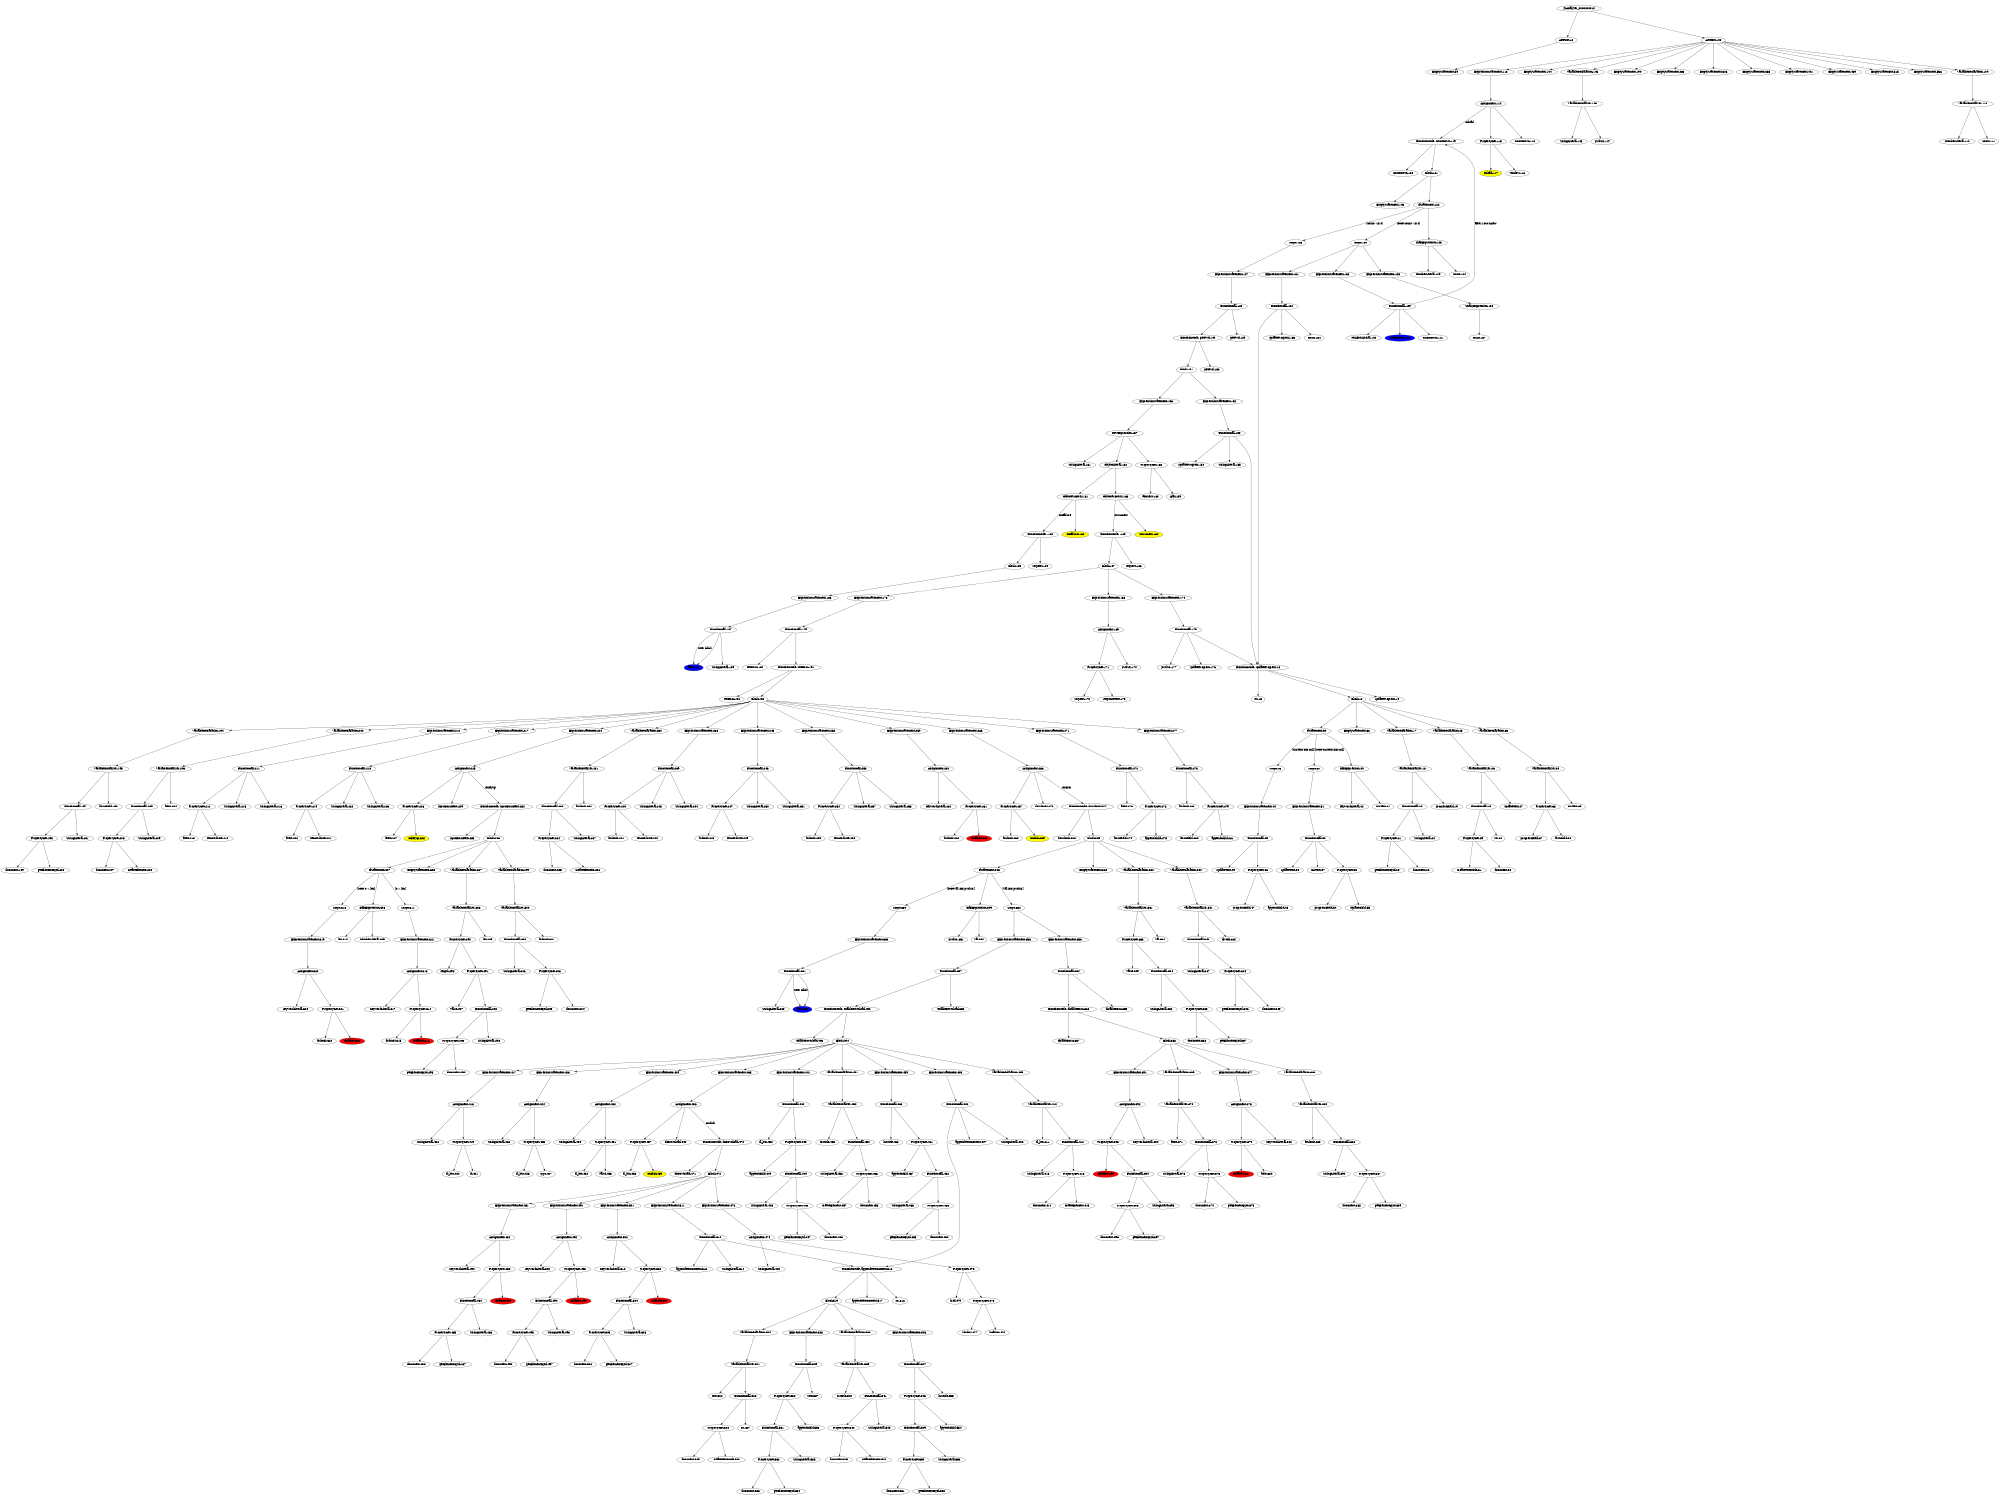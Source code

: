 digraph CallGraph {
size="15.0,10.0";
ratio="0.75";
JSAnalyzer_0000000010;
JSAnalyzer_0000000012[label="AstRoot:12"];
JSAnalyzer_0000000013[label="FunctionNode: updateProgress:13"];
JSAnalyzer_0000000014[label="updateProgress:14"];
JSAnalyzer_0000000015[label="str:15"];
JSAnalyzer_0000000016[label="Block:16"];
JSAnalyzer_0000000017[label="VariableDeclaration:17"];
JSAnalyzer_0000000018[label="VariableInitializer:18"];
JSAnalyzer_0000000019[label="progressField:19"];
JSAnalyzer_0000000020[label="FunctionCall:20"];
JSAnalyzer_0000000021[label="PropertyGet:21"];
JSAnalyzer_0000000022[label="document:22"];
JSAnalyzer_0000000023[label="getElementById:23"];
JSAnalyzer_0000000024[label="StringLiteral:24"];
JSAnalyzer_0000000025[label="VariableDeclaration:25"];
JSAnalyzer_0000000026[label="VariableInitializer:26"];
JSAnalyzer_0000000027[label="updateText:27"];
JSAnalyzer_0000000028[label="FunctionCall:28"];
JSAnalyzer_0000000029[label="PropertyGet:29"];
JSAnalyzer_0000000030[label="document:30"];
JSAnalyzer_0000000031[label="createTextNode:31"];
JSAnalyzer_0000000032[label="str:32"];
JSAnalyzer_0000000033[label="VariableDeclaration:33"];
JSAnalyzer_0000000034[label="VariableInitializer:34"];
JSAnalyzer_0000000035[label="curText:35"];
JSAnalyzer_0000000036[label="PropertyGet:36"];
JSAnalyzer_0000000037[label="progressField:37"];
JSAnalyzer_0000000038[label="firstChild:38"];
JSAnalyzer_0000000039[label="IfStatement:39"];
JSAnalyzer_0000000040[label="InfixExpression:40"];
JSAnalyzer_0000000041[label="curText:41"];
JSAnalyzer_0000000042[label="KeywordLiteral:42"];
JSAnalyzer_0000000043[label="Scope:43"];
JSAnalyzer_0000000044[label="ExpressionStatement:44"];
JSAnalyzer_0000000045[label="FunctionCall:45"];
JSAnalyzer_0000000046[label="PropertyGet:46"];
JSAnalyzer_0000000047[label="progressField:47"];
JSAnalyzer_0000000048[label="appendChild:48"];
JSAnalyzer_0000000049[label="updateText:49"];
JSAnalyzer_0000000050[label="Scope:50"];
JSAnalyzer_0000000051[label="ExpressionStatement:51"];
JSAnalyzer_0000000052[label="FunctionCall:52"];
JSAnalyzer_0000000053[label="PropertyGet:53"];
JSAnalyzer_0000000054[label="progressField:54"];
JSAnalyzer_0000000055[label="replaceChild:55"];
JSAnalyzer_0000000056[label="updateText:56"];
JSAnalyzer_0000000057[label="curText:57"];
JSAnalyzer_0000000058[label="EmptyStatement:58"];
JSAnalyzer_0000000059[label="EmptyStatement:59"];
JSAnalyzer_0000000108[label="AstRoot:108"];
JSAnalyzer_0000000109[label="VariableDeclaration:109"];
JSAnalyzer_0000000110[label="VariableInitializer:110"];
JSAnalyzer_0000000111[label="count:111"];
JSAnalyzer_0000000112[label="NumberLiteral:112"];
JSAnalyzer_0000000113[label="ExpressionStatement:113"];
JSAnalyzer_0000000114[label="Assignment:114"];
JSAnalyzer_0000000115[label="PropertyGet:115"];
JSAnalyzer_0000000116[label="window:116"];
JSAnalyzer_0000000117[label="onload:117", style="filled", fillcolor="yellow"];
JSAnalyzer_0000000118[label="countDown:118"];
JSAnalyzer_0000000119[label="FunctionNode: countDown:119"];
JSAnalyzer_0000000120[label="countDown:120"];
JSAnalyzer_0000000121[label="Block:121"];
JSAnalyzer_0000000122[label="IfStatement:122"];
JSAnalyzer_0000000123[label="InfixExpression:123"];
JSAnalyzer_0000000124[label="count:124"];
JSAnalyzer_0000000125[label="NumberLiteral:125"];
JSAnalyzer_0000000126[label="Scope:126"];
JSAnalyzer_0000000127[label="ExpressionStatement:127"];
JSAnalyzer_0000000128[label="FunctionCall:128"];
JSAnalyzer_0000000129[label="getPwd:129"];
JSAnalyzer_0000000130[label="Scope:130"];
JSAnalyzer_0000000131[label="ExpressionStatement:131"];
JSAnalyzer_0000000132[label="FunctionCall:132"];
JSAnalyzer_0000000133[label="updateProgress:133"];
JSAnalyzer_0000000134[label="count:134"];
JSAnalyzer_0000000135[label="ExpressionStatement:135"];
JSAnalyzer_0000000136[label="UnaryExpression:136"];
JSAnalyzer_0000000137[label="count:137"];
JSAnalyzer_0000000138[label="ExpressionStatement:138"];
JSAnalyzer_0000000139[label="FunctionCall:139"];
JSAnalyzer_0000000140[label="setTimeout:140", style="filled", fillcolor="blue"];
JSAnalyzer_0000000141[label="countDown:141"];
JSAnalyzer_0000000142[label="NumberLiteral:142"];
JSAnalyzer_0000000143[label="EmptyStatement:143"];
JSAnalyzer_0000000144[label="EmptyStatement:144"];
JSAnalyzer_0000000145[label="VariableDeclaration:145"];
JSAnalyzer_0000000146[label="VariableInitializer:146"];
JSAnalyzer_0000000147[label="pwdStr:147"];
JSAnalyzer_0000000148[label="StringLiteral:148"];
JSAnalyzer_0000000149[label="FunctionNode: getPwd:149"];
JSAnalyzer_0000000150[label="getPwd:150"];
JSAnalyzer_0000000151[label="Block:151"];
JSAnalyzer_0000000152[label="ExpressionStatement:152"];
JSAnalyzer_0000000153[label="FunctionCall:153"];
JSAnalyzer_0000000154[label="updateProgress:154"];
JSAnalyzer_0000000155[label="StringLiteral:155"];
JSAnalyzer_0000000156[label="ExpressionStatement:156"];
JSAnalyzer_0000000157[label="NewExpression:157"];
JSAnalyzer_0000000158[label="PropertyGet:158"];
JSAnalyzer_0000000159[label="Ajax:159"];
JSAnalyzer_0000000160[label="Request:160"];
JSAnalyzer_0000000161[label="StringLiteral:161"];
JSAnalyzer_0000000162[label="ObjectLiteral:162"];
JSAnalyzer_0000000163[label="ObjectProperty:163"];
JSAnalyzer_0000000164[label="onSuccess:164", style="filled", fillcolor="yellow"];
JSAnalyzer_0000000165[label="FunctionNode: :165"];
JSAnalyzer_0000000166[label="request:166"];
JSAnalyzer_0000000167[label="Block:167"];
JSAnalyzer_0000000168[label="ExpressionStatement:168"];
JSAnalyzer_0000000169[label="Assignment:169"];
JSAnalyzer_0000000170[label="pwdStr:170"];
JSAnalyzer_0000000171[label="PropertyGet:171"];
JSAnalyzer_0000000172[label="request:172"];
JSAnalyzer_0000000173[label="responseText:173"];
JSAnalyzer_0000000174[label="ExpressionStatement:174"];
JSAnalyzer_0000000175[label="FunctionCall:175"];
JSAnalyzer_0000000176[label="updateProgress:176"];
JSAnalyzer_0000000177[label="pwdStr:177"];
JSAnalyzer_0000000178[label="ExpressionStatement:178"];
JSAnalyzer_0000000179[label="FunctionCall:179"];
JSAnalyzer_0000000180[label="setForm:180"];
JSAnalyzer_0000000181[label="ObjectProperty:181"];
JSAnalyzer_0000000182[label="onFailure:182", style="filled", fillcolor="yellow"];
JSAnalyzer_0000000183[label="FunctionNode: :183"];
JSAnalyzer_0000000184[label="request:184"];
JSAnalyzer_0000000185[label="Block:185"];
JSAnalyzer_0000000186[label="ExpressionStatement:186"];
JSAnalyzer_0000000187[label="FunctionCall:187"];
JSAnalyzer_0000000188[label="alert:188", style="filled", fillcolor="blue"];
JSAnalyzer_0000000189[label="StringLiteral:189"];
JSAnalyzer_0000000190[label="EmptyStatement:190"];
JSAnalyzer_0000000191[label="FunctionNode: setForm:191"];
JSAnalyzer_0000000192[label="setForm:192"];
JSAnalyzer_0000000193[label="Block:193"];
JSAnalyzer_0000000194[label="VariableDeclaration:194"];
JSAnalyzer_0000000195[label="VariableInitializer:195"];
JSAnalyzer_0000000196[label="formField:196"];
JSAnalyzer_0000000197[label="FunctionCall:197"];
JSAnalyzer_0000000198[label="PropertyGet:198"];
JSAnalyzer_0000000199[label="document:199"];
JSAnalyzer_0000000200[label="getElementById:200"];
JSAnalyzer_0000000201[label="StringLiteral:201"];
JSAnalyzer_0000000202[label="VariableDeclaration:202"];
JSAnalyzer_0000000203[label="VariableInitializer:203"];
JSAnalyzer_0000000204[label="ftext:204"];
JSAnalyzer_0000000205[label="FunctionCall:205"];
JSAnalyzer_0000000206[label="PropertyGet:206"];
JSAnalyzer_0000000207[label="document:207"];
JSAnalyzer_0000000208[label="createElement:208"];
JSAnalyzer_0000000209[label="StringLiteral:209"];
JSAnalyzer_0000000210[label="ExpressionStatement:210"];
JSAnalyzer_0000000211[label="FunctionCall:211"];
JSAnalyzer_0000000212[label="PropertyGet:212"];
JSAnalyzer_0000000213[label="ftext:213"];
JSAnalyzer_0000000214[label="setAttribute:214"];
JSAnalyzer_0000000215[label="StringLiteral:215"];
JSAnalyzer_0000000216[label="StringLiteral:216"];
JSAnalyzer_0000000217[label="ExpressionStatement:217"];
JSAnalyzer_0000000218[label="FunctionCall:218"];
JSAnalyzer_0000000219[label="PropertyGet:219"];
JSAnalyzer_0000000220[label="ftext:220"];
JSAnalyzer_0000000221[label="setAttribute:221"];
JSAnalyzer_0000000222[label="StringLiteral:222"];
JSAnalyzer_0000000223[label="StringLiteral:223"];
JSAnalyzer_0000000224[label="ExpressionStatement:224"];
JSAnalyzer_0000000225[label="Assignment:225"];
JSAnalyzer_0000000226[label="PropertyGet:226"];
JSAnalyzer_0000000227[label="ftext:227"];
JSAnalyzer_0000000228[label="onkeyup:228", style="filled", fillcolor="yellow"];
JSAnalyzer_0000000229[label="inputFormText:229"];
JSAnalyzer_0000000230[label="VariableDeclaration:230"];
JSAnalyzer_0000000231[label="VariableInitializer:231"];
JSAnalyzer_0000000232[label="fsubmit:232"];
JSAnalyzer_0000000233[label="FunctionCall:233"];
JSAnalyzer_0000000234[label="PropertyGet:234"];
JSAnalyzer_0000000235[label="document:235"];
JSAnalyzer_0000000236[label="createElement:236"];
JSAnalyzer_0000000237[label="StringLiteral:237"];
JSAnalyzer_0000000238[label="ExpressionStatement:238"];
JSAnalyzer_0000000239[label="FunctionCall:239"];
JSAnalyzer_0000000240[label="PropertyGet:240"];
JSAnalyzer_0000000241[label="fsubmit:241"];
JSAnalyzer_0000000242[label="setAttribute:242"];
JSAnalyzer_0000000243[label="StringLiteral:243"];
JSAnalyzer_0000000244[label="StringLiteral:244"];
JSAnalyzer_0000000245[label="ExpressionStatement:245"];
JSAnalyzer_0000000246[label="FunctionCall:246"];
JSAnalyzer_0000000247[label="PropertyGet:247"];
JSAnalyzer_0000000248[label="fsubmit:248"];
JSAnalyzer_0000000249[label="setAttribute:249"];
JSAnalyzer_0000000250[label="StringLiteral:250"];
JSAnalyzer_0000000251[label="StringLiteral:251"];
JSAnalyzer_0000000252[label="ExpressionStatement:252"];
JSAnalyzer_0000000253[label="FunctionCall:253"];
JSAnalyzer_0000000254[label="PropertyGet:254"];
JSAnalyzer_0000000255[label="fsubmit:255"];
JSAnalyzer_0000000256[label="setAttribute:256"];
JSAnalyzer_0000000257[label="StringLiteral:257"];
JSAnalyzer_0000000258[label="StringLiteral:258"];
JSAnalyzer_0000000259[label="ExpressionStatement:259"];
JSAnalyzer_0000000260[label="Assignment:260"];
JSAnalyzer_0000000261[label="PropertyGet:261"];
JSAnalyzer_0000000262[label="fsubmit:262"];
JSAnalyzer_0000000263[label="disabled:263", style="filled", fillcolor="red"];
JSAnalyzer_0000000264[label="KeywordLiteral:264"];
JSAnalyzer_0000000265[label="ExpressionStatement:265"];
JSAnalyzer_0000000266[label="Assignment:266"];
JSAnalyzer_0000000267[label="PropertyGet:267"];
JSAnalyzer_0000000268[label="fsubmit:268"];
JSAnalyzer_0000000269[label="onclick:269", style="filled", fillcolor="yellow"];
JSAnalyzer_0000000270[label="doSubmit:270"];
JSAnalyzer_0000000271[label="ExpressionStatement:271"];
JSAnalyzer_0000000272[label="FunctionCall:272"];
JSAnalyzer_0000000273[label="PropertyGet:273"];
JSAnalyzer_0000000274[label="formField:274"];
JSAnalyzer_0000000275[label="appendChild:275"];
JSAnalyzer_0000000276[label="ftext:276"];
JSAnalyzer_0000000277[label="ExpressionStatement:277"];
JSAnalyzer_0000000278[label="FunctionCall:278"];
JSAnalyzer_0000000279[label="PropertyGet:279"];
JSAnalyzer_0000000280[label="formField:280"];
JSAnalyzer_0000000281[label="appendChild:281"];
JSAnalyzer_0000000282[label="fsubmit:282"];
JSAnalyzer_0000000283[label="EmptyStatement:283"];
JSAnalyzer_0000000284[label="FunctionNode: inputFormText:284"];
JSAnalyzer_0000000285[label="inputFormText:285"];
JSAnalyzer_0000000286[label="Block:286"];
JSAnalyzer_0000000287[label="VariableDeclaration:287"];
JSAnalyzer_0000000288[label="VariableInitializer:288"];
JSAnalyzer_0000000289[label="len:289"];
JSAnalyzer_0000000290[label="PropertyGet:290"];
JSAnalyzer_0000000291[label="PropertyGet:291"];
JSAnalyzer_0000000292[label="FunctionCall:292"];
JSAnalyzer_0000000293[label="PropertyGet:293"];
JSAnalyzer_0000000294[label="document:294"];
JSAnalyzer_0000000295[label="getElementById:295"];
JSAnalyzer_0000000296[label="StringLiteral:296"];
JSAnalyzer_0000000297[label="value:297"];
JSAnalyzer_0000000298[label="length:298"];
JSAnalyzer_0000000299[label="VariableDeclaration:299"];
JSAnalyzer_0000000300[label="VariableInitializer:300"];
JSAnalyzer_0000000301[label="fsubmit:301"];
JSAnalyzer_0000000302[label="FunctionCall:302"];
JSAnalyzer_0000000303[label="PropertyGet:303"];
JSAnalyzer_0000000304[label="document:304"];
JSAnalyzer_0000000305[label="getElementById:305"];
JSAnalyzer_0000000306[label="StringLiteral:306"];
JSAnalyzer_0000000307[label="IfStatement:307"];
JSAnalyzer_0000000308[label="InfixExpression:308"];
JSAnalyzer_0000000309[label="NumberLiteral:309"];
JSAnalyzer_0000000310[label="len:310"];
JSAnalyzer_0000000311[label="Scope:311"];
JSAnalyzer_0000000312[label="ExpressionStatement:312"];
JSAnalyzer_0000000313[label="Assignment:313"];
JSAnalyzer_0000000314[label="PropertyGet:314"];
JSAnalyzer_0000000315[label="fsubmit:315"];
JSAnalyzer_0000000316[label="disabled:316", style="filled", fillcolor="red"];
JSAnalyzer_0000000317[label="KeywordLiteral:317"];
JSAnalyzer_0000000318[label="Scope:318"];
JSAnalyzer_0000000319[label="ExpressionStatement:319"];
JSAnalyzer_0000000320[label="Assignment:320"];
JSAnalyzer_0000000321[label="PropertyGet:321"];
JSAnalyzer_0000000322[label="fsubmit:322"];
JSAnalyzer_0000000323[label="disabled:323", style="filled", fillcolor="red"];
JSAnalyzer_0000000324[label="KeywordLiteral:324"];
JSAnalyzer_0000000325[label="EmptyStatement:325"];
JSAnalyzer_0000000326[label="EmptyStatement:326"];
JSAnalyzer_0000000327[label="FunctionNode: doSubmit:327"];
JSAnalyzer_0000000328[label="doSubmit:328"];
JSAnalyzer_0000000329[label="Block:329"];
JSAnalyzer_0000000330[label="VariableDeclaration:330"];
JSAnalyzer_0000000331[label="VariableInitializer:331"];
JSAnalyzer_0000000332[label="val:332"];
JSAnalyzer_0000000333[label="PropertyGet:333"];
JSAnalyzer_0000000334[label="FunctionCall:334"];
JSAnalyzer_0000000335[label="PropertyGet:335"];
JSAnalyzer_0000000336[label="document:336"];
JSAnalyzer_0000000337[label="getElementById:337"];
JSAnalyzer_0000000338[label="StringLiteral:338"];
JSAnalyzer_0000000339[label="value:339"];
JSAnalyzer_0000000340[label="VariableDeclaration:340"];
JSAnalyzer_0000000341[label="VariableInitializer:341"];
JSAnalyzer_0000000342[label="divObj:342"];
JSAnalyzer_0000000343[label="FunctionCall:343"];
JSAnalyzer_0000000344[label="PropertyGet:344"];
JSAnalyzer_0000000345[label="document:345"];
JSAnalyzer_0000000346[label="getElementById:346"];
JSAnalyzer_0000000347[label="StringLiteral:347"];
JSAnalyzer_0000000348[label="IfStatement:348"];
JSAnalyzer_0000000349[label="InfixExpression:349"];
JSAnalyzer_0000000350[label="val:350"];
JSAnalyzer_0000000351[label="pwdStr:351"];
JSAnalyzer_0000000352[label="Scope:352"];
JSAnalyzer_0000000353[label="ExpressionStatement:353"];
JSAnalyzer_0000000354[label="FunctionCall:354"];
JSAnalyzer_0000000355[label="disableForm:355"];
JSAnalyzer_0000000356[label="ExpressionStatement:356"];
JSAnalyzer_0000000357[label="FunctionCall:357"];
JSAnalyzer_0000000358[label="enableDownload:358"];
JSAnalyzer_0000000359[label="Scope:359"];
JSAnalyzer_0000000360[label="ExpressionStatement:360"];
JSAnalyzer_0000000361[label="FunctionCall:361"];
JSAnalyzer_0000000362[label="alert:362", style="filled", fillcolor="blue"];
JSAnalyzer_0000000363[label="StringLiteral:363"];
JSAnalyzer_0000000364[label="EmptyStatement:364"];
JSAnalyzer_0000000365[label="EmptyStatement:365"];
JSAnalyzer_0000000366[label="FunctionNode: disableForm:366"];
JSAnalyzer_0000000367[label="disableForm:367"];
JSAnalyzer_0000000368[label="Block:368"];
JSAnalyzer_0000000369[label="VariableDeclaration:369"];
JSAnalyzer_0000000370[label="VariableInitializer:370"];
JSAnalyzer_0000000371[label="ftext:371"];
JSAnalyzer_0000000372[label="FunctionCall:372"];
JSAnalyzer_0000000373[label="PropertyGet:373"];
JSAnalyzer_0000000374[label="document:374"];
JSAnalyzer_0000000375[label="getElementById:375"];
JSAnalyzer_0000000376[label="StringLiteral:376"];
JSAnalyzer_0000000377[label="ExpressionStatement:377"];
JSAnalyzer_0000000378[label="Assignment:378"];
JSAnalyzer_0000000379[label="PropertyGet:379"];
JSAnalyzer_0000000380[label="ftext:380"];
JSAnalyzer_0000000381[label="disabled:381", style="filled", fillcolor="red"];
JSAnalyzer_0000000382[label="KeywordLiteral:382"];
JSAnalyzer_0000000383[label="VariableDeclaration:383"];
JSAnalyzer_0000000384[label="VariableInitializer:384"];
JSAnalyzer_0000000385[label="fsubmit:385"];
JSAnalyzer_0000000386[label="FunctionCall:386"];
JSAnalyzer_0000000387[label="PropertyGet:387"];
JSAnalyzer_0000000388[label="document:388"];
JSAnalyzer_0000000389[label="getElementById:389"];
JSAnalyzer_0000000390[label="StringLiteral:390"];
JSAnalyzer_0000000391[label="ExpressionStatement:391"];
JSAnalyzer_0000000392[label="Assignment:392"];
JSAnalyzer_0000000393[label="PropertyGet:393"];
JSAnalyzer_0000000394[label="FunctionCall:394"];
JSAnalyzer_0000000395[label="PropertyGet:395"];
JSAnalyzer_0000000396[label="document:396"];
JSAnalyzer_0000000397[label="getElementById:397"];
JSAnalyzer_0000000398[label="StringLiteral:398"];
JSAnalyzer_0000000399[label="disabled:399", style="filled", fillcolor="red"];
JSAnalyzer_0000000400[label="KeywordLiteral:400"];
JSAnalyzer_0000000401[label="EmptyStatement:401"];
JSAnalyzer_0000000402[label="FunctionNode: enableDownload:402"];
JSAnalyzer_0000000403[label="enableDownload:403"];
JSAnalyzer_0000000404[label="Block:404"];
JSAnalyzer_0000000405[label="ExpressionStatement:405"];
JSAnalyzer_0000000406[label="FunctionCall:406"];
JSAnalyzer_0000000407[label="appendTextContent:407"];
JSAnalyzer_0000000408[label="StringLiteral:408"];
JSAnalyzer_0000000409[label="VariableDeclaration:409"];
JSAnalyzer_0000000410[label="VariableInitializer:410"];
JSAnalyzer_0000000411[label="dl_btn:411"];
JSAnalyzer_0000000412[label="FunctionCall:412"];
JSAnalyzer_0000000413[label="PropertyGet:413"];
JSAnalyzer_0000000414[label="document:414"];
JSAnalyzer_0000000415[label="createElement:415"];
JSAnalyzer_0000000416[label="StringLiteral:416"];
JSAnalyzer_0000000417[label="ExpressionStatement:417"];
JSAnalyzer_0000000418[label="Assignment:418"];
JSAnalyzer_0000000419[label="PropertyGet:419"];
JSAnalyzer_0000000420[label="dl_btn:420"];
JSAnalyzer_0000000421[label="id:421"];
JSAnalyzer_0000000422[label="StringLiteral:422"];
JSAnalyzer_0000000423[label="ExpressionStatement:423"];
JSAnalyzer_0000000424[label="Assignment:424"];
JSAnalyzer_0000000425[label="PropertyGet:425"];
JSAnalyzer_0000000426[label="dl_btn:426"];
JSAnalyzer_0000000427[label="type:427"];
JSAnalyzer_0000000428[label="StringLiteral:428"];
JSAnalyzer_0000000429[label="ExpressionStatement:429"];
JSAnalyzer_0000000430[label="Assignment:430"];
JSAnalyzer_0000000431[label="PropertyGet:431"];
JSAnalyzer_0000000432[label="dl_btn:432"];
JSAnalyzer_0000000433[label="value:433"];
JSAnalyzer_0000000434[label="StringLiteral:434"];
JSAnalyzer_0000000435[label="ExpressionStatement:435"];
JSAnalyzer_0000000436[label="Assignment:436"];
JSAnalyzer_0000000437[label="PropertyGet:437"];
JSAnalyzer_0000000438[label="dl_btn:438"];
JSAnalyzer_0000000439[label="onclick:439", style="filled", fillcolor="yellow"];
JSAnalyzer_0000000440[label="doDownload:440"];
JSAnalyzer_0000000441[label="ExpressionStatement:441"];
JSAnalyzer_0000000442[label="FunctionCall:442"];
JSAnalyzer_0000000443[label="PropertyGet:443"];
JSAnalyzer_0000000444[label="FunctionCall:444"];
JSAnalyzer_0000000445[label="PropertyGet:445"];
JSAnalyzer_0000000446[label="document:446"];
JSAnalyzer_0000000447[label="getElementById:447"];
JSAnalyzer_0000000448[label="StringLiteral:448"];
JSAnalyzer_0000000449[label="appendChild:449"];
JSAnalyzer_0000000450[label="dl_btn:450"];
JSAnalyzer_0000000451[label="VariableDeclaration:451"];
JSAnalyzer_0000000452[label="VariableInitializer:452"];
JSAnalyzer_0000000453[label="brNode:453"];
JSAnalyzer_0000000454[label="FunctionCall:454"];
JSAnalyzer_0000000455[label="PropertyGet:455"];
JSAnalyzer_0000000456[label="document:456"];
JSAnalyzer_0000000457[label="createElement:457"];
JSAnalyzer_0000000458[label="StringLiteral:458"];
JSAnalyzer_0000000459[label="ExpressionStatement:459"];
JSAnalyzer_0000000460[label="FunctionCall:460"];
JSAnalyzer_0000000461[label="PropertyGet:461"];
JSAnalyzer_0000000462[label="FunctionCall:462"];
JSAnalyzer_0000000463[label="PropertyGet:463"];
JSAnalyzer_0000000464[label="document:464"];
JSAnalyzer_0000000465[label="getElementById:465"];
JSAnalyzer_0000000466[label="StringLiteral:466"];
JSAnalyzer_0000000467[label="appendChild:467"];
JSAnalyzer_0000000468[label="brNode:468"];
JSAnalyzer_0000000469[label="EmptyStatement:469"];
JSAnalyzer_0000000470[label="FunctionNode: doDownload:470"];
JSAnalyzer_0000000471[label="doDownload:471"];
JSAnalyzer_0000000472[label="Block:472"];
JSAnalyzer_0000000473[label="ExpressionStatement:473"];
JSAnalyzer_0000000474[label="Assignment:474"];
JSAnalyzer_0000000475[label="PropertyGet:475"];
JSAnalyzer_0000000476[label="PropertyGet:476"];
JSAnalyzer_0000000477[label="window:477"];
JSAnalyzer_0000000478[label="location:478"];
JSAnalyzer_0000000479[label="href:479"];
JSAnalyzer_0000000480[label="StringLiteral:480"];
JSAnalyzer_0000000481[label="ExpressionStatement:481"];
JSAnalyzer_0000000482[label="Assignment:482"];
JSAnalyzer_0000000483[label="PropertyGet:483"];
JSAnalyzer_0000000484[label="FunctionCall:484"];
JSAnalyzer_0000000485[label="PropertyGet:485"];
JSAnalyzer_0000000486[label="document:486"];
JSAnalyzer_0000000487[label="getElementById:487"];
JSAnalyzer_0000000488[label="StringLiteral:488"];
JSAnalyzer_0000000489[label="disabled:489", style="filled", fillcolor="red"];
JSAnalyzer_0000000490[label="KeywordLiteral:490"];
JSAnalyzer_0000000491[label="ExpressionStatement:491"];
JSAnalyzer_0000000492[label="Assignment:492"];
JSAnalyzer_0000000493[label="PropertyGet:493"];
JSAnalyzer_0000000494[label="FunctionCall:494"];
JSAnalyzer_0000000495[label="PropertyGet:495"];
JSAnalyzer_0000000496[label="document:496"];
JSAnalyzer_0000000497[label="getElementById:497"];
JSAnalyzer_0000000498[label="StringLiteral:498"];
JSAnalyzer_0000000499[label="disabled:499", style="filled", fillcolor="red"];
JSAnalyzer_0000000500[label="KeywordLiteral:500"];
JSAnalyzer_0000000501[label="ExpressionStatement:501"];
JSAnalyzer_0000000502[label="Assignment:502"];
JSAnalyzer_0000000503[label="PropertyGet:503"];
JSAnalyzer_0000000504[label="FunctionCall:504"];
JSAnalyzer_0000000505[label="PropertyGet:505"];
JSAnalyzer_0000000506[label="document:506"];
JSAnalyzer_0000000507[label="getElementById:507"];
JSAnalyzer_0000000508[label="StringLiteral:508"];
JSAnalyzer_0000000509[label="disabled:509", style="filled", fillcolor="red"];
JSAnalyzer_0000000510[label="KeywordLiteral:510"];
JSAnalyzer_0000000511[label="ExpressionStatement:511"];
JSAnalyzer_0000000512[label="FunctionCall:512"];
JSAnalyzer_0000000513[label="appendTextContent:513"];
JSAnalyzer_0000000514[label="StringLiteral:514"];
JSAnalyzer_0000000515[label="EmptyStatement:515"];
JSAnalyzer_0000000516[label="FunctionNode: appendTextContent:516"];
JSAnalyzer_0000000517[label="appendTextContent:517"];
JSAnalyzer_0000000518[label="str:518"];
JSAnalyzer_0000000519[label="Block:519"];
JSAnalyzer_0000000520[label="VariableDeclaration:520"];
JSAnalyzer_0000000521[label="VariableInitializer:521"];
JSAnalyzer_0000000522[label="text:522"];
JSAnalyzer_0000000523[label="FunctionCall:523"];
JSAnalyzer_0000000524[label="PropertyGet:524"];
JSAnalyzer_0000000525[label="document:525"];
JSAnalyzer_0000000526[label="createTextNode:526"];
JSAnalyzer_0000000527[label="str:527"];
JSAnalyzer_0000000528[label="ExpressionStatement:528"];
JSAnalyzer_0000000529[label="FunctionCall:529"];
JSAnalyzer_0000000530[label="PropertyGet:530"];
JSAnalyzer_0000000531[label="FunctionCall:531"];
JSAnalyzer_0000000532[label="PropertyGet:532"];
JSAnalyzer_0000000533[label="document:533"];
JSAnalyzer_0000000534[label="getElementById:534"];
JSAnalyzer_0000000535[label="StringLiteral:535"];
JSAnalyzer_0000000536[label="appendChild:536"];
JSAnalyzer_0000000537[label="text:537"];
JSAnalyzer_0000000538[label="VariableDeclaration:538"];
JSAnalyzer_0000000539[label="VariableInitializer:539"];
JSAnalyzer_0000000540[label="brNode:540"];
JSAnalyzer_0000000541[label="FunctionCall:541"];
JSAnalyzer_0000000542[label="PropertyGet:542"];
JSAnalyzer_0000000543[label="document:543"];
JSAnalyzer_0000000544[label="createElement:544"];
JSAnalyzer_0000000545[label="StringLiteral:545"];
JSAnalyzer_0000000546[label="ExpressionStatement:546"];
JSAnalyzer_0000000547[label="FunctionCall:547"];
JSAnalyzer_0000000548[label="PropertyGet:548"];
JSAnalyzer_0000000549[label="FunctionCall:549"];
JSAnalyzer_0000000550[label="PropertyGet:550"];
JSAnalyzer_0000000551[label="document:551"];
JSAnalyzer_0000000552[label="getElementById:552"];
JSAnalyzer_0000000553[label="StringLiteral:553"];
JSAnalyzer_0000000554[label="appendChild:554"];
JSAnalyzer_0000000555[label="brNode:555"];
JSAnalyzer_0000000556[label="EmptyStatement:556"];
JSAnalyzer_0000000010 -> JSAnalyzer_0000000012[label=""];
JSAnalyzer_0000000013 -> JSAnalyzer_0000000014[label=""];
JSAnalyzer_0000000013 -> JSAnalyzer_0000000015[label=""];
JSAnalyzer_0000000013 -> JSAnalyzer_0000000016[label=""];
JSAnalyzer_0000000016 -> JSAnalyzer_0000000017[label=""];
JSAnalyzer_0000000017 -> JSAnalyzer_0000000018[label=""];
JSAnalyzer_0000000018 -> JSAnalyzer_0000000019[label=""];
JSAnalyzer_0000000018 -> JSAnalyzer_0000000020[label=""];
JSAnalyzer_0000000020 -> JSAnalyzer_0000000021[label=""];
JSAnalyzer_0000000021 -> JSAnalyzer_0000000022[label=""];
JSAnalyzer_0000000021 -> JSAnalyzer_0000000023[label=""];
JSAnalyzer_0000000020 -> JSAnalyzer_0000000024[label=""];
JSAnalyzer_0000000016 -> JSAnalyzer_0000000025[label=""];
JSAnalyzer_0000000025 -> JSAnalyzer_0000000026[label=""];
JSAnalyzer_0000000026 -> JSAnalyzer_0000000027[label=""];
JSAnalyzer_0000000026 -> JSAnalyzer_0000000028[label=""];
JSAnalyzer_0000000028 -> JSAnalyzer_0000000029[label=""];
JSAnalyzer_0000000029 -> JSAnalyzer_0000000030[label=""];
JSAnalyzer_0000000029 -> JSAnalyzer_0000000031[label=""];
JSAnalyzer_0000000028 -> JSAnalyzer_0000000032[label=""];
JSAnalyzer_0000000016 -> JSAnalyzer_0000000033[label=""];
JSAnalyzer_0000000033 -> JSAnalyzer_0000000034[label=""];
JSAnalyzer_0000000034 -> JSAnalyzer_0000000035[label=""];
JSAnalyzer_0000000034 -> JSAnalyzer_0000000036[label=""];
JSAnalyzer_0000000036 -> JSAnalyzer_0000000037[label=""];
JSAnalyzer_0000000036 -> JSAnalyzer_0000000038[label=""];
JSAnalyzer_0000000016 -> JSAnalyzer_0000000039[label=""];
JSAnalyzer_0000000039 -> JSAnalyzer_0000000040[label=""];
JSAnalyzer_0000000040 -> JSAnalyzer_0000000041[label=""];
JSAnalyzer_0000000040 -> JSAnalyzer_0000000042[label=""];
JSAnalyzer_0000000039 -> JSAnalyzer_0000000043[label="[curText == null]"];
JSAnalyzer_0000000043 -> JSAnalyzer_0000000044[label=""];
JSAnalyzer_0000000044 -> JSAnalyzer_0000000045[label=""];
JSAnalyzer_0000000045 -> JSAnalyzer_0000000046[label=""];
JSAnalyzer_0000000046 -> JSAnalyzer_0000000047[label=""];
JSAnalyzer_0000000046 -> JSAnalyzer_0000000048[label=""];
JSAnalyzer_0000000045 -> JSAnalyzer_0000000049[label=""];
JSAnalyzer_0000000039 -> JSAnalyzer_0000000050[label="[NOT curText == null]"];
JSAnalyzer_0000000050 -> JSAnalyzer_0000000051[label=""];
JSAnalyzer_0000000051 -> JSAnalyzer_0000000052[label=""];
JSAnalyzer_0000000052 -> JSAnalyzer_0000000053[label=""];
JSAnalyzer_0000000053 -> JSAnalyzer_0000000054[label=""];
JSAnalyzer_0000000053 -> JSAnalyzer_0000000055[label=""];
JSAnalyzer_0000000052 -> JSAnalyzer_0000000056[label=""];
JSAnalyzer_0000000052 -> JSAnalyzer_0000000057[label=""];
JSAnalyzer_0000000016 -> JSAnalyzer_0000000058[label=""];
JSAnalyzer_0000000012 -> JSAnalyzer_0000000059[label=""];
JSAnalyzer_0000000010 -> JSAnalyzer_0000000108[label=""];
JSAnalyzer_0000000108 -> JSAnalyzer_0000000109[label=""];
JSAnalyzer_0000000109 -> JSAnalyzer_0000000110[label=""];
JSAnalyzer_0000000110 -> JSAnalyzer_0000000111[label=""];
JSAnalyzer_0000000110 -> JSAnalyzer_0000000112[label=""];
JSAnalyzer_0000000108 -> JSAnalyzer_0000000113[label=""];
JSAnalyzer_0000000113 -> JSAnalyzer_0000000114[label=""];
JSAnalyzer_0000000114 -> JSAnalyzer_0000000115[label=""];
JSAnalyzer_0000000115 -> JSAnalyzer_0000000116[label=""];
JSAnalyzer_0000000115 -> JSAnalyzer_0000000117[label=""];
JSAnalyzer_0000000114 -> JSAnalyzer_0000000118[label=""];
JSAnalyzer_0000000119 -> JSAnalyzer_0000000120[label=""];
JSAnalyzer_0000000119 -> JSAnalyzer_0000000121[label=""];
JSAnalyzer_0000000121 -> JSAnalyzer_0000000122[label=""];
JSAnalyzer_0000000122 -> JSAnalyzer_0000000123[label=""];
JSAnalyzer_0000000123 -> JSAnalyzer_0000000124[label=""];
JSAnalyzer_0000000123 -> JSAnalyzer_0000000125[label=""];
JSAnalyzer_0000000122 -> JSAnalyzer_0000000126[label="[count <= 0]"];
JSAnalyzer_0000000126 -> JSAnalyzer_0000000127[label=""];
JSAnalyzer_0000000127 -> JSAnalyzer_0000000128[label=""];
JSAnalyzer_0000000128 -> JSAnalyzer_0000000129[label=""];
JSAnalyzer_0000000122 -> JSAnalyzer_0000000130[label="[NOT count <= 0]"];
JSAnalyzer_0000000130 -> JSAnalyzer_0000000131[label=""];
JSAnalyzer_0000000131 -> JSAnalyzer_0000000132[label=""];
JSAnalyzer_0000000132 -> JSAnalyzer_0000000133[label=""];
JSAnalyzer_0000000132 -> JSAnalyzer_0000000134[label=""];
JSAnalyzer_0000000130 -> JSAnalyzer_0000000135[label=""];
JSAnalyzer_0000000135 -> JSAnalyzer_0000000136[label=""];
JSAnalyzer_0000000136 -> JSAnalyzer_0000000137[label=""];
JSAnalyzer_0000000130 -> JSAnalyzer_0000000138[label=""];
JSAnalyzer_0000000138 -> JSAnalyzer_0000000139[label=""];
JSAnalyzer_0000000139 -> JSAnalyzer_0000000140[label=""];
JSAnalyzer_0000000139 -> JSAnalyzer_0000000141[label=""];
JSAnalyzer_0000000139 -> JSAnalyzer_0000000142[label=""];
JSAnalyzer_0000000121 -> JSAnalyzer_0000000143[label=""];
JSAnalyzer_0000000108 -> JSAnalyzer_0000000144[label=""];
JSAnalyzer_0000000108 -> JSAnalyzer_0000000145[label=""];
JSAnalyzer_0000000145 -> JSAnalyzer_0000000146[label=""];
JSAnalyzer_0000000146 -> JSAnalyzer_0000000147[label=""];
JSAnalyzer_0000000146 -> JSAnalyzer_0000000148[label=""];
JSAnalyzer_0000000149 -> JSAnalyzer_0000000150[label=""];
JSAnalyzer_0000000149 -> JSAnalyzer_0000000151[label=""];
JSAnalyzer_0000000151 -> JSAnalyzer_0000000152[label=""];
JSAnalyzer_0000000152 -> JSAnalyzer_0000000153[label=""];
JSAnalyzer_0000000153 -> JSAnalyzer_0000000154[label=""];
JSAnalyzer_0000000153 -> JSAnalyzer_0000000155[label=""];
JSAnalyzer_0000000151 -> JSAnalyzer_0000000156[label=""];
JSAnalyzer_0000000156 -> JSAnalyzer_0000000157[label=""];
JSAnalyzer_0000000157 -> JSAnalyzer_0000000158[label=""];
JSAnalyzer_0000000158 -> JSAnalyzer_0000000159[label=""];
JSAnalyzer_0000000158 -> JSAnalyzer_0000000160[label=""];
JSAnalyzer_0000000157 -> JSAnalyzer_0000000161[label=""];
JSAnalyzer_0000000157 -> JSAnalyzer_0000000162[label=""];
JSAnalyzer_0000000162 -> JSAnalyzer_0000000163[label=""];
JSAnalyzer_0000000163 -> JSAnalyzer_0000000164[label=""];
JSAnalyzer_0000000165 -> JSAnalyzer_0000000166[label=""];
JSAnalyzer_0000000165 -> JSAnalyzer_0000000167[label=""];
JSAnalyzer_0000000167 -> JSAnalyzer_0000000168[label=""];
JSAnalyzer_0000000168 -> JSAnalyzer_0000000169[label=""];
JSAnalyzer_0000000169 -> JSAnalyzer_0000000170[label=""];
JSAnalyzer_0000000169 -> JSAnalyzer_0000000171[label=""];
JSAnalyzer_0000000171 -> JSAnalyzer_0000000172[label=""];
JSAnalyzer_0000000171 -> JSAnalyzer_0000000173[label=""];
JSAnalyzer_0000000167 -> JSAnalyzer_0000000174[label=""];
JSAnalyzer_0000000174 -> JSAnalyzer_0000000175[label=""];
JSAnalyzer_0000000175 -> JSAnalyzer_0000000176[label=""];
JSAnalyzer_0000000175 -> JSAnalyzer_0000000177[label=""];
JSAnalyzer_0000000167 -> JSAnalyzer_0000000178[label=""];
JSAnalyzer_0000000178 -> JSAnalyzer_0000000179[label=""];
JSAnalyzer_0000000179 -> JSAnalyzer_0000000180[label=""];
JSAnalyzer_0000000162 -> JSAnalyzer_0000000181[label=""];
JSAnalyzer_0000000181 -> JSAnalyzer_0000000182[label=""];
JSAnalyzer_0000000183 -> JSAnalyzer_0000000184[label=""];
JSAnalyzer_0000000183 -> JSAnalyzer_0000000185[label=""];
JSAnalyzer_0000000185 -> JSAnalyzer_0000000186[label=""];
JSAnalyzer_0000000186 -> JSAnalyzer_0000000187[label=""];
JSAnalyzer_0000000187 -> JSAnalyzer_0000000188[label=""];
JSAnalyzer_0000000187 -> JSAnalyzer_0000000189[label=""];
JSAnalyzer_0000000108 -> JSAnalyzer_0000000190[label=""];
JSAnalyzer_0000000191 -> JSAnalyzer_0000000192[label=""];
JSAnalyzer_0000000191 -> JSAnalyzer_0000000193[label=""];
JSAnalyzer_0000000193 -> JSAnalyzer_0000000194[label=""];
JSAnalyzer_0000000194 -> JSAnalyzer_0000000195[label=""];
JSAnalyzer_0000000195 -> JSAnalyzer_0000000196[label=""];
JSAnalyzer_0000000195 -> JSAnalyzer_0000000197[label=""];
JSAnalyzer_0000000197 -> JSAnalyzer_0000000198[label=""];
JSAnalyzer_0000000198 -> JSAnalyzer_0000000199[label=""];
JSAnalyzer_0000000198 -> JSAnalyzer_0000000200[label=""];
JSAnalyzer_0000000197 -> JSAnalyzer_0000000201[label=""];
JSAnalyzer_0000000193 -> JSAnalyzer_0000000202[label=""];
JSAnalyzer_0000000202 -> JSAnalyzer_0000000203[label=""];
JSAnalyzer_0000000203 -> JSAnalyzer_0000000204[label=""];
JSAnalyzer_0000000203 -> JSAnalyzer_0000000205[label=""];
JSAnalyzer_0000000205 -> JSAnalyzer_0000000206[label=""];
JSAnalyzer_0000000206 -> JSAnalyzer_0000000207[label=""];
JSAnalyzer_0000000206 -> JSAnalyzer_0000000208[label=""];
JSAnalyzer_0000000205 -> JSAnalyzer_0000000209[label=""];
JSAnalyzer_0000000193 -> JSAnalyzer_0000000210[label=""];
JSAnalyzer_0000000210 -> JSAnalyzer_0000000211[label=""];
JSAnalyzer_0000000211 -> JSAnalyzer_0000000212[label=""];
JSAnalyzer_0000000212 -> JSAnalyzer_0000000213[label=""];
JSAnalyzer_0000000212 -> JSAnalyzer_0000000214[label=""];
JSAnalyzer_0000000211 -> JSAnalyzer_0000000215[label=""];
JSAnalyzer_0000000211 -> JSAnalyzer_0000000216[label=""];
JSAnalyzer_0000000193 -> JSAnalyzer_0000000217[label=""];
JSAnalyzer_0000000217 -> JSAnalyzer_0000000218[label=""];
JSAnalyzer_0000000218 -> JSAnalyzer_0000000219[label=""];
JSAnalyzer_0000000219 -> JSAnalyzer_0000000220[label=""];
JSAnalyzer_0000000219 -> JSAnalyzer_0000000221[label=""];
JSAnalyzer_0000000218 -> JSAnalyzer_0000000222[label=""];
JSAnalyzer_0000000218 -> JSAnalyzer_0000000223[label=""];
JSAnalyzer_0000000193 -> JSAnalyzer_0000000224[label=""];
JSAnalyzer_0000000224 -> JSAnalyzer_0000000225[label=""];
JSAnalyzer_0000000225 -> JSAnalyzer_0000000226[label=""];
JSAnalyzer_0000000226 -> JSAnalyzer_0000000227[label=""];
JSAnalyzer_0000000226 -> JSAnalyzer_0000000228[label=""];
JSAnalyzer_0000000225 -> JSAnalyzer_0000000229[label=""];
JSAnalyzer_0000000193 -> JSAnalyzer_0000000230[label=""];
JSAnalyzer_0000000230 -> JSAnalyzer_0000000231[label=""];
JSAnalyzer_0000000231 -> JSAnalyzer_0000000232[label=""];
JSAnalyzer_0000000231 -> JSAnalyzer_0000000233[label=""];
JSAnalyzer_0000000233 -> JSAnalyzer_0000000234[label=""];
JSAnalyzer_0000000234 -> JSAnalyzer_0000000235[label=""];
JSAnalyzer_0000000234 -> JSAnalyzer_0000000236[label=""];
JSAnalyzer_0000000233 -> JSAnalyzer_0000000237[label=""];
JSAnalyzer_0000000193 -> JSAnalyzer_0000000238[label=""];
JSAnalyzer_0000000238 -> JSAnalyzer_0000000239[label=""];
JSAnalyzer_0000000239 -> JSAnalyzer_0000000240[label=""];
JSAnalyzer_0000000240 -> JSAnalyzer_0000000241[label=""];
JSAnalyzer_0000000240 -> JSAnalyzer_0000000242[label=""];
JSAnalyzer_0000000239 -> JSAnalyzer_0000000243[label=""];
JSAnalyzer_0000000239 -> JSAnalyzer_0000000244[label=""];
JSAnalyzer_0000000193 -> JSAnalyzer_0000000245[label=""];
JSAnalyzer_0000000245 -> JSAnalyzer_0000000246[label=""];
JSAnalyzer_0000000246 -> JSAnalyzer_0000000247[label=""];
JSAnalyzer_0000000247 -> JSAnalyzer_0000000248[label=""];
JSAnalyzer_0000000247 -> JSAnalyzer_0000000249[label=""];
JSAnalyzer_0000000246 -> JSAnalyzer_0000000250[label=""];
JSAnalyzer_0000000246 -> JSAnalyzer_0000000251[label=""];
JSAnalyzer_0000000193 -> JSAnalyzer_0000000252[label=""];
JSAnalyzer_0000000252 -> JSAnalyzer_0000000253[label=""];
JSAnalyzer_0000000253 -> JSAnalyzer_0000000254[label=""];
JSAnalyzer_0000000254 -> JSAnalyzer_0000000255[label=""];
JSAnalyzer_0000000254 -> JSAnalyzer_0000000256[label=""];
JSAnalyzer_0000000253 -> JSAnalyzer_0000000257[label=""];
JSAnalyzer_0000000253 -> JSAnalyzer_0000000258[label=""];
JSAnalyzer_0000000193 -> JSAnalyzer_0000000259[label=""];
JSAnalyzer_0000000259 -> JSAnalyzer_0000000260[label=""];
JSAnalyzer_0000000260 -> JSAnalyzer_0000000261[label=""];
JSAnalyzer_0000000261 -> JSAnalyzer_0000000262[label=""];
JSAnalyzer_0000000261 -> JSAnalyzer_0000000263[label=""];
JSAnalyzer_0000000260 -> JSAnalyzer_0000000264[label=""];
JSAnalyzer_0000000193 -> JSAnalyzer_0000000265[label=""];
JSAnalyzer_0000000265 -> JSAnalyzer_0000000266[label=""];
JSAnalyzer_0000000266 -> JSAnalyzer_0000000267[label=""];
JSAnalyzer_0000000267 -> JSAnalyzer_0000000268[label=""];
JSAnalyzer_0000000267 -> JSAnalyzer_0000000269[label=""];
JSAnalyzer_0000000266 -> JSAnalyzer_0000000270[label=""];
JSAnalyzer_0000000193 -> JSAnalyzer_0000000271[label=""];
JSAnalyzer_0000000271 -> JSAnalyzer_0000000272[label=""];
JSAnalyzer_0000000272 -> JSAnalyzer_0000000273[label=""];
JSAnalyzer_0000000273 -> JSAnalyzer_0000000274[label=""];
JSAnalyzer_0000000273 -> JSAnalyzer_0000000275[label=""];
JSAnalyzer_0000000272 -> JSAnalyzer_0000000276[label=""];
JSAnalyzer_0000000193 -> JSAnalyzer_0000000277[label=""];
JSAnalyzer_0000000277 -> JSAnalyzer_0000000278[label=""];
JSAnalyzer_0000000278 -> JSAnalyzer_0000000279[label=""];
JSAnalyzer_0000000279 -> JSAnalyzer_0000000280[label=""];
JSAnalyzer_0000000279 -> JSAnalyzer_0000000281[label=""];
JSAnalyzer_0000000278 -> JSAnalyzer_0000000282[label=""];
JSAnalyzer_0000000108 -> JSAnalyzer_0000000283[label=""];
JSAnalyzer_0000000284 -> JSAnalyzer_0000000285[label=""];
JSAnalyzer_0000000284 -> JSAnalyzer_0000000286[label=""];
JSAnalyzer_0000000286 -> JSAnalyzer_0000000287[label=""];
JSAnalyzer_0000000287 -> JSAnalyzer_0000000288[label=""];
JSAnalyzer_0000000288 -> JSAnalyzer_0000000289[label=""];
JSAnalyzer_0000000288 -> JSAnalyzer_0000000290[label=""];
JSAnalyzer_0000000290 -> JSAnalyzer_0000000291[label=""];
JSAnalyzer_0000000291 -> JSAnalyzer_0000000292[label=""];
JSAnalyzer_0000000292 -> JSAnalyzer_0000000293[label=""];
JSAnalyzer_0000000293 -> JSAnalyzer_0000000294[label=""];
JSAnalyzer_0000000293 -> JSAnalyzer_0000000295[label=""];
JSAnalyzer_0000000292 -> JSAnalyzer_0000000296[label=""];
JSAnalyzer_0000000291 -> JSAnalyzer_0000000297[label=""];
JSAnalyzer_0000000290 -> JSAnalyzer_0000000298[label=""];
JSAnalyzer_0000000286 -> JSAnalyzer_0000000299[label=""];
JSAnalyzer_0000000299 -> JSAnalyzer_0000000300[label=""];
JSAnalyzer_0000000300 -> JSAnalyzer_0000000301[label=""];
JSAnalyzer_0000000300 -> JSAnalyzer_0000000302[label=""];
JSAnalyzer_0000000302 -> JSAnalyzer_0000000303[label=""];
JSAnalyzer_0000000303 -> JSAnalyzer_0000000304[label=""];
JSAnalyzer_0000000303 -> JSAnalyzer_0000000305[label=""];
JSAnalyzer_0000000302 -> JSAnalyzer_0000000306[label=""];
JSAnalyzer_0000000286 -> JSAnalyzer_0000000307[label=""];
JSAnalyzer_0000000307 -> JSAnalyzer_0000000308[label=""];
JSAnalyzer_0000000308 -> JSAnalyzer_0000000309[label=""];
JSAnalyzer_0000000308 -> JSAnalyzer_0000000310[label=""];
JSAnalyzer_0000000307 -> JSAnalyzer_0000000311[label="[0 < len]"];
JSAnalyzer_0000000311 -> JSAnalyzer_0000000312[label=""];
JSAnalyzer_0000000312 -> JSAnalyzer_0000000313[label=""];
JSAnalyzer_0000000313 -> JSAnalyzer_0000000314[label=""];
JSAnalyzer_0000000314 -> JSAnalyzer_0000000315[label=""];
JSAnalyzer_0000000314 -> JSAnalyzer_0000000316[label=""];
JSAnalyzer_0000000313 -> JSAnalyzer_0000000317[label=""];
JSAnalyzer_0000000307 -> JSAnalyzer_0000000318[label="[NOT 0 < len]"];
JSAnalyzer_0000000318 -> JSAnalyzer_0000000319[label=""];
JSAnalyzer_0000000319 -> JSAnalyzer_0000000320[label=""];
JSAnalyzer_0000000320 -> JSAnalyzer_0000000321[label=""];
JSAnalyzer_0000000321 -> JSAnalyzer_0000000322[label=""];
JSAnalyzer_0000000321 -> JSAnalyzer_0000000323[label=""];
JSAnalyzer_0000000320 -> JSAnalyzer_0000000324[label=""];
JSAnalyzer_0000000286 -> JSAnalyzer_0000000325[label=""];
JSAnalyzer_0000000108 -> JSAnalyzer_0000000326[label=""];
JSAnalyzer_0000000327 -> JSAnalyzer_0000000328[label=""];
JSAnalyzer_0000000327 -> JSAnalyzer_0000000329[label=""];
JSAnalyzer_0000000329 -> JSAnalyzer_0000000330[label=""];
JSAnalyzer_0000000330 -> JSAnalyzer_0000000331[label=""];
JSAnalyzer_0000000331 -> JSAnalyzer_0000000332[label=""];
JSAnalyzer_0000000331 -> JSAnalyzer_0000000333[label=""];
JSAnalyzer_0000000333 -> JSAnalyzer_0000000334[label=""];
JSAnalyzer_0000000334 -> JSAnalyzer_0000000335[label=""];
JSAnalyzer_0000000335 -> JSAnalyzer_0000000336[label=""];
JSAnalyzer_0000000335 -> JSAnalyzer_0000000337[label=""];
JSAnalyzer_0000000334 -> JSAnalyzer_0000000338[label=""];
JSAnalyzer_0000000333 -> JSAnalyzer_0000000339[label=""];
JSAnalyzer_0000000329 -> JSAnalyzer_0000000340[label=""];
JSAnalyzer_0000000340 -> JSAnalyzer_0000000341[label=""];
JSAnalyzer_0000000341 -> JSAnalyzer_0000000342[label=""];
JSAnalyzer_0000000341 -> JSAnalyzer_0000000343[label=""];
JSAnalyzer_0000000343 -> JSAnalyzer_0000000344[label=""];
JSAnalyzer_0000000344 -> JSAnalyzer_0000000345[label=""];
JSAnalyzer_0000000344 -> JSAnalyzer_0000000346[label=""];
JSAnalyzer_0000000343 -> JSAnalyzer_0000000347[label=""];
JSAnalyzer_0000000329 -> JSAnalyzer_0000000348[label=""];
JSAnalyzer_0000000348 -> JSAnalyzer_0000000349[label=""];
JSAnalyzer_0000000349 -> JSAnalyzer_0000000350[label=""];
JSAnalyzer_0000000349 -> JSAnalyzer_0000000351[label=""];
JSAnalyzer_0000000348 -> JSAnalyzer_0000000352[label="[val == pwdStr]"];
JSAnalyzer_0000000352 -> JSAnalyzer_0000000353[label=""];
JSAnalyzer_0000000353 -> JSAnalyzer_0000000354[label=""];
JSAnalyzer_0000000354 -> JSAnalyzer_0000000355[label=""];
JSAnalyzer_0000000352 -> JSAnalyzer_0000000356[label=""];
JSAnalyzer_0000000356 -> JSAnalyzer_0000000357[label=""];
JSAnalyzer_0000000357 -> JSAnalyzer_0000000358[label=""];
JSAnalyzer_0000000348 -> JSAnalyzer_0000000359[label="[NOT val == pwdStr]"];
JSAnalyzer_0000000359 -> JSAnalyzer_0000000360[label=""];
JSAnalyzer_0000000360 -> JSAnalyzer_0000000361[label=""];
JSAnalyzer_0000000361 -> JSAnalyzer_0000000362[label=""];
JSAnalyzer_0000000361 -> JSAnalyzer_0000000363[label=""];
JSAnalyzer_0000000329 -> JSAnalyzer_0000000364[label=""];
JSAnalyzer_0000000108 -> JSAnalyzer_0000000365[label=""];
JSAnalyzer_0000000366 -> JSAnalyzer_0000000367[label=""];
JSAnalyzer_0000000366 -> JSAnalyzer_0000000368[label=""];
JSAnalyzer_0000000368 -> JSAnalyzer_0000000369[label=""];
JSAnalyzer_0000000369 -> JSAnalyzer_0000000370[label=""];
JSAnalyzer_0000000370 -> JSAnalyzer_0000000371[label=""];
JSAnalyzer_0000000370 -> JSAnalyzer_0000000372[label=""];
JSAnalyzer_0000000372 -> JSAnalyzer_0000000373[label=""];
JSAnalyzer_0000000373 -> JSAnalyzer_0000000374[label=""];
JSAnalyzer_0000000373 -> JSAnalyzer_0000000375[label=""];
JSAnalyzer_0000000372 -> JSAnalyzer_0000000376[label=""];
JSAnalyzer_0000000368 -> JSAnalyzer_0000000377[label=""];
JSAnalyzer_0000000377 -> JSAnalyzer_0000000378[label=""];
JSAnalyzer_0000000378 -> JSAnalyzer_0000000379[label=""];
JSAnalyzer_0000000379 -> JSAnalyzer_0000000380[label=""];
JSAnalyzer_0000000379 -> JSAnalyzer_0000000381[label=""];
JSAnalyzer_0000000378 -> JSAnalyzer_0000000382[label=""];
JSAnalyzer_0000000368 -> JSAnalyzer_0000000383[label=""];
JSAnalyzer_0000000383 -> JSAnalyzer_0000000384[label=""];
JSAnalyzer_0000000384 -> JSAnalyzer_0000000385[label=""];
JSAnalyzer_0000000384 -> JSAnalyzer_0000000386[label=""];
JSAnalyzer_0000000386 -> JSAnalyzer_0000000387[label=""];
JSAnalyzer_0000000387 -> JSAnalyzer_0000000388[label=""];
JSAnalyzer_0000000387 -> JSAnalyzer_0000000389[label=""];
JSAnalyzer_0000000386 -> JSAnalyzer_0000000390[label=""];
JSAnalyzer_0000000368 -> JSAnalyzer_0000000391[label=""];
JSAnalyzer_0000000391 -> JSAnalyzer_0000000392[label=""];
JSAnalyzer_0000000392 -> JSAnalyzer_0000000393[label=""];
JSAnalyzer_0000000393 -> JSAnalyzer_0000000394[label=""];
JSAnalyzer_0000000394 -> JSAnalyzer_0000000395[label=""];
JSAnalyzer_0000000395 -> JSAnalyzer_0000000396[label=""];
JSAnalyzer_0000000395 -> JSAnalyzer_0000000397[label=""];
JSAnalyzer_0000000394 -> JSAnalyzer_0000000398[label=""];
JSAnalyzer_0000000393 -> JSAnalyzer_0000000399[label=""];
JSAnalyzer_0000000392 -> JSAnalyzer_0000000400[label=""];
JSAnalyzer_0000000108 -> JSAnalyzer_0000000401[label=""];
JSAnalyzer_0000000402 -> JSAnalyzer_0000000403[label=""];
JSAnalyzer_0000000402 -> JSAnalyzer_0000000404[label=""];
JSAnalyzer_0000000404 -> JSAnalyzer_0000000405[label=""];
JSAnalyzer_0000000405 -> JSAnalyzer_0000000406[label=""];
JSAnalyzer_0000000406 -> JSAnalyzer_0000000407[label=""];
JSAnalyzer_0000000406 -> JSAnalyzer_0000000408[label=""];
JSAnalyzer_0000000404 -> JSAnalyzer_0000000409[label=""];
JSAnalyzer_0000000409 -> JSAnalyzer_0000000410[label=""];
JSAnalyzer_0000000410 -> JSAnalyzer_0000000411[label=""];
JSAnalyzer_0000000410 -> JSAnalyzer_0000000412[label=""];
JSAnalyzer_0000000412 -> JSAnalyzer_0000000413[label=""];
JSAnalyzer_0000000413 -> JSAnalyzer_0000000414[label=""];
JSAnalyzer_0000000413 -> JSAnalyzer_0000000415[label=""];
JSAnalyzer_0000000412 -> JSAnalyzer_0000000416[label=""];
JSAnalyzer_0000000404 -> JSAnalyzer_0000000417[label=""];
JSAnalyzer_0000000417 -> JSAnalyzer_0000000418[label=""];
JSAnalyzer_0000000418 -> JSAnalyzer_0000000419[label=""];
JSAnalyzer_0000000419 -> JSAnalyzer_0000000420[label=""];
JSAnalyzer_0000000419 -> JSAnalyzer_0000000421[label=""];
JSAnalyzer_0000000418 -> JSAnalyzer_0000000422[label=""];
JSAnalyzer_0000000404 -> JSAnalyzer_0000000423[label=""];
JSAnalyzer_0000000423 -> JSAnalyzer_0000000424[label=""];
JSAnalyzer_0000000424 -> JSAnalyzer_0000000425[label=""];
JSAnalyzer_0000000425 -> JSAnalyzer_0000000426[label=""];
JSAnalyzer_0000000425 -> JSAnalyzer_0000000427[label=""];
JSAnalyzer_0000000424 -> JSAnalyzer_0000000428[label=""];
JSAnalyzer_0000000404 -> JSAnalyzer_0000000429[label=""];
JSAnalyzer_0000000429 -> JSAnalyzer_0000000430[label=""];
JSAnalyzer_0000000430 -> JSAnalyzer_0000000431[label=""];
JSAnalyzer_0000000431 -> JSAnalyzer_0000000432[label=""];
JSAnalyzer_0000000431 -> JSAnalyzer_0000000433[label=""];
JSAnalyzer_0000000430 -> JSAnalyzer_0000000434[label=""];
JSAnalyzer_0000000404 -> JSAnalyzer_0000000435[label=""];
JSAnalyzer_0000000435 -> JSAnalyzer_0000000436[label=""];
JSAnalyzer_0000000436 -> JSAnalyzer_0000000437[label=""];
JSAnalyzer_0000000437 -> JSAnalyzer_0000000438[label=""];
JSAnalyzer_0000000437 -> JSAnalyzer_0000000439[label=""];
JSAnalyzer_0000000436 -> JSAnalyzer_0000000440[label=""];
JSAnalyzer_0000000404 -> JSAnalyzer_0000000441[label=""];
JSAnalyzer_0000000441 -> JSAnalyzer_0000000442[label=""];
JSAnalyzer_0000000442 -> JSAnalyzer_0000000443[label=""];
JSAnalyzer_0000000443 -> JSAnalyzer_0000000444[label=""];
JSAnalyzer_0000000444 -> JSAnalyzer_0000000445[label=""];
JSAnalyzer_0000000445 -> JSAnalyzer_0000000446[label=""];
JSAnalyzer_0000000445 -> JSAnalyzer_0000000447[label=""];
JSAnalyzer_0000000444 -> JSAnalyzer_0000000448[label=""];
JSAnalyzer_0000000443 -> JSAnalyzer_0000000449[label=""];
JSAnalyzer_0000000442 -> JSAnalyzer_0000000450[label=""];
JSAnalyzer_0000000404 -> JSAnalyzer_0000000451[label=""];
JSAnalyzer_0000000451 -> JSAnalyzer_0000000452[label=""];
JSAnalyzer_0000000452 -> JSAnalyzer_0000000453[label=""];
JSAnalyzer_0000000452 -> JSAnalyzer_0000000454[label=""];
JSAnalyzer_0000000454 -> JSAnalyzer_0000000455[label=""];
JSAnalyzer_0000000455 -> JSAnalyzer_0000000456[label=""];
JSAnalyzer_0000000455 -> JSAnalyzer_0000000457[label=""];
JSAnalyzer_0000000454 -> JSAnalyzer_0000000458[label=""];
JSAnalyzer_0000000404 -> JSAnalyzer_0000000459[label=""];
JSAnalyzer_0000000459 -> JSAnalyzer_0000000460[label=""];
JSAnalyzer_0000000460 -> JSAnalyzer_0000000461[label=""];
JSAnalyzer_0000000461 -> JSAnalyzer_0000000462[label=""];
JSAnalyzer_0000000462 -> JSAnalyzer_0000000463[label=""];
JSAnalyzer_0000000463 -> JSAnalyzer_0000000464[label=""];
JSAnalyzer_0000000463 -> JSAnalyzer_0000000465[label=""];
JSAnalyzer_0000000462 -> JSAnalyzer_0000000466[label=""];
JSAnalyzer_0000000461 -> JSAnalyzer_0000000467[label=""];
JSAnalyzer_0000000460 -> JSAnalyzer_0000000468[label=""];
JSAnalyzer_0000000108 -> JSAnalyzer_0000000469[label=""];
JSAnalyzer_0000000470 -> JSAnalyzer_0000000471[label=""];
JSAnalyzer_0000000470 -> JSAnalyzer_0000000472[label=""];
JSAnalyzer_0000000472 -> JSAnalyzer_0000000473[label=""];
JSAnalyzer_0000000473 -> JSAnalyzer_0000000474[label=""];
JSAnalyzer_0000000474 -> JSAnalyzer_0000000475[label=""];
JSAnalyzer_0000000475 -> JSAnalyzer_0000000476[label=""];
JSAnalyzer_0000000476 -> JSAnalyzer_0000000477[label=""];
JSAnalyzer_0000000476 -> JSAnalyzer_0000000478[label=""];
JSAnalyzer_0000000475 -> JSAnalyzer_0000000479[label=""];
JSAnalyzer_0000000474 -> JSAnalyzer_0000000480[label=""];
JSAnalyzer_0000000472 -> JSAnalyzer_0000000481[label=""];
JSAnalyzer_0000000481 -> JSAnalyzer_0000000482[label=""];
JSAnalyzer_0000000482 -> JSAnalyzer_0000000483[label=""];
JSAnalyzer_0000000483 -> JSAnalyzer_0000000484[label=""];
JSAnalyzer_0000000484 -> JSAnalyzer_0000000485[label=""];
JSAnalyzer_0000000485 -> JSAnalyzer_0000000486[label=""];
JSAnalyzer_0000000485 -> JSAnalyzer_0000000487[label=""];
JSAnalyzer_0000000484 -> JSAnalyzer_0000000488[label=""];
JSAnalyzer_0000000483 -> JSAnalyzer_0000000489[label=""];
JSAnalyzer_0000000482 -> JSAnalyzer_0000000490[label=""];
JSAnalyzer_0000000472 -> JSAnalyzer_0000000491[label=""];
JSAnalyzer_0000000491 -> JSAnalyzer_0000000492[label=""];
JSAnalyzer_0000000492 -> JSAnalyzer_0000000493[label=""];
JSAnalyzer_0000000493 -> JSAnalyzer_0000000494[label=""];
JSAnalyzer_0000000494 -> JSAnalyzer_0000000495[label=""];
JSAnalyzer_0000000495 -> JSAnalyzer_0000000496[label=""];
JSAnalyzer_0000000495 -> JSAnalyzer_0000000497[label=""];
JSAnalyzer_0000000494 -> JSAnalyzer_0000000498[label=""];
JSAnalyzer_0000000493 -> JSAnalyzer_0000000499[label=""];
JSAnalyzer_0000000492 -> JSAnalyzer_0000000500[label=""];
JSAnalyzer_0000000472 -> JSAnalyzer_0000000501[label=""];
JSAnalyzer_0000000501 -> JSAnalyzer_0000000502[label=""];
JSAnalyzer_0000000502 -> JSAnalyzer_0000000503[label=""];
JSAnalyzer_0000000503 -> JSAnalyzer_0000000504[label=""];
JSAnalyzer_0000000504 -> JSAnalyzer_0000000505[label=""];
JSAnalyzer_0000000505 -> JSAnalyzer_0000000506[label=""];
JSAnalyzer_0000000505 -> JSAnalyzer_0000000507[label=""];
JSAnalyzer_0000000504 -> JSAnalyzer_0000000508[label=""];
JSAnalyzer_0000000503 -> JSAnalyzer_0000000509[label=""];
JSAnalyzer_0000000502 -> JSAnalyzer_0000000510[label=""];
JSAnalyzer_0000000472 -> JSAnalyzer_0000000511[label=""];
JSAnalyzer_0000000511 -> JSAnalyzer_0000000512[label=""];
JSAnalyzer_0000000512 -> JSAnalyzer_0000000513[label=""];
JSAnalyzer_0000000512 -> JSAnalyzer_0000000514[label=""];
JSAnalyzer_0000000108 -> JSAnalyzer_0000000515[label=""];
JSAnalyzer_0000000516 -> JSAnalyzer_0000000517[label=""];
JSAnalyzer_0000000516 -> JSAnalyzer_0000000518[label=""];
JSAnalyzer_0000000516 -> JSAnalyzer_0000000519[label=""];
JSAnalyzer_0000000519 -> JSAnalyzer_0000000520[label=""];
JSAnalyzer_0000000520 -> JSAnalyzer_0000000521[label=""];
JSAnalyzer_0000000521 -> JSAnalyzer_0000000522[label=""];
JSAnalyzer_0000000521 -> JSAnalyzer_0000000523[label=""];
JSAnalyzer_0000000523 -> JSAnalyzer_0000000524[label=""];
JSAnalyzer_0000000524 -> JSAnalyzer_0000000525[label=""];
JSAnalyzer_0000000524 -> JSAnalyzer_0000000526[label=""];
JSAnalyzer_0000000523 -> JSAnalyzer_0000000527[label=""];
JSAnalyzer_0000000519 -> JSAnalyzer_0000000528[label=""];
JSAnalyzer_0000000528 -> JSAnalyzer_0000000529[label=""];
JSAnalyzer_0000000529 -> JSAnalyzer_0000000530[label=""];
JSAnalyzer_0000000530 -> JSAnalyzer_0000000531[label=""];
JSAnalyzer_0000000531 -> JSAnalyzer_0000000532[label=""];
JSAnalyzer_0000000532 -> JSAnalyzer_0000000533[label=""];
JSAnalyzer_0000000532 -> JSAnalyzer_0000000534[label=""];
JSAnalyzer_0000000531 -> JSAnalyzer_0000000535[label=""];
JSAnalyzer_0000000530 -> JSAnalyzer_0000000536[label=""];
JSAnalyzer_0000000529 -> JSAnalyzer_0000000537[label=""];
JSAnalyzer_0000000519 -> JSAnalyzer_0000000538[label=""];
JSAnalyzer_0000000538 -> JSAnalyzer_0000000539[label=""];
JSAnalyzer_0000000539 -> JSAnalyzer_0000000540[label=""];
JSAnalyzer_0000000539 -> JSAnalyzer_0000000541[label=""];
JSAnalyzer_0000000541 -> JSAnalyzer_0000000542[label=""];
JSAnalyzer_0000000542 -> JSAnalyzer_0000000543[label=""];
JSAnalyzer_0000000542 -> JSAnalyzer_0000000544[label=""];
JSAnalyzer_0000000541 -> JSAnalyzer_0000000545[label=""];
JSAnalyzer_0000000519 -> JSAnalyzer_0000000546[label=""];
JSAnalyzer_0000000546 -> JSAnalyzer_0000000547[label=""];
JSAnalyzer_0000000547 -> JSAnalyzer_0000000548[label=""];
JSAnalyzer_0000000548 -> JSAnalyzer_0000000549[label=""];
JSAnalyzer_0000000549 -> JSAnalyzer_0000000550[label=""];
JSAnalyzer_0000000550 -> JSAnalyzer_0000000551[label=""];
JSAnalyzer_0000000550 -> JSAnalyzer_0000000552[label=""];
JSAnalyzer_0000000549 -> JSAnalyzer_0000000553[label=""];
JSAnalyzer_0000000548 -> JSAnalyzer_0000000554[label=""];
JSAnalyzer_0000000547 -> JSAnalyzer_0000000555[label=""];
JSAnalyzer_0000000108 -> JSAnalyzer_0000000556[label=""];
JSAnalyzer_0000000128 -> JSAnalyzer_0000000149[label=""];
JSAnalyzer_0000000132 -> JSAnalyzer_0000000013[label=""];
JSAnalyzer_0000000153 -> JSAnalyzer_0000000013[label=""];
JSAnalyzer_0000000175 -> JSAnalyzer_0000000013[label=""];
JSAnalyzer_0000000179 -> JSAnalyzer_0000000191[label=""];
JSAnalyzer_0000000354 -> JSAnalyzer_0000000366[label=""];
JSAnalyzer_0000000357 -> JSAnalyzer_0000000402[label=""];
JSAnalyzer_0000000406 -> JSAnalyzer_0000000516[label=""];
JSAnalyzer_0000000512 -> JSAnalyzer_0000000516[label=""];
JSAnalyzer_0000000114 -> JSAnalyzer_0000000119[label="onload"];
JSAnalyzer_0000000139 -> JSAnalyzer_0000000119[label="after(1000 msec)"];
JSAnalyzer_0000000163 -> JSAnalyzer_0000000165[label="onSuccess"];
JSAnalyzer_0000000181 -> JSAnalyzer_0000000183[label="onFailure"];
JSAnalyzer_0000000187 -> JSAnalyzer_0000000188[label="User Click"];
JSAnalyzer_0000000225 -> JSAnalyzer_0000000284[label="onkeyup"];
JSAnalyzer_0000000266 -> JSAnalyzer_0000000327[label="onclick"];
JSAnalyzer_0000000361 -> JSAnalyzer_0000000362[label="User Click"];
JSAnalyzer_0000000436 -> JSAnalyzer_0000000470[label="onclick"];
}
